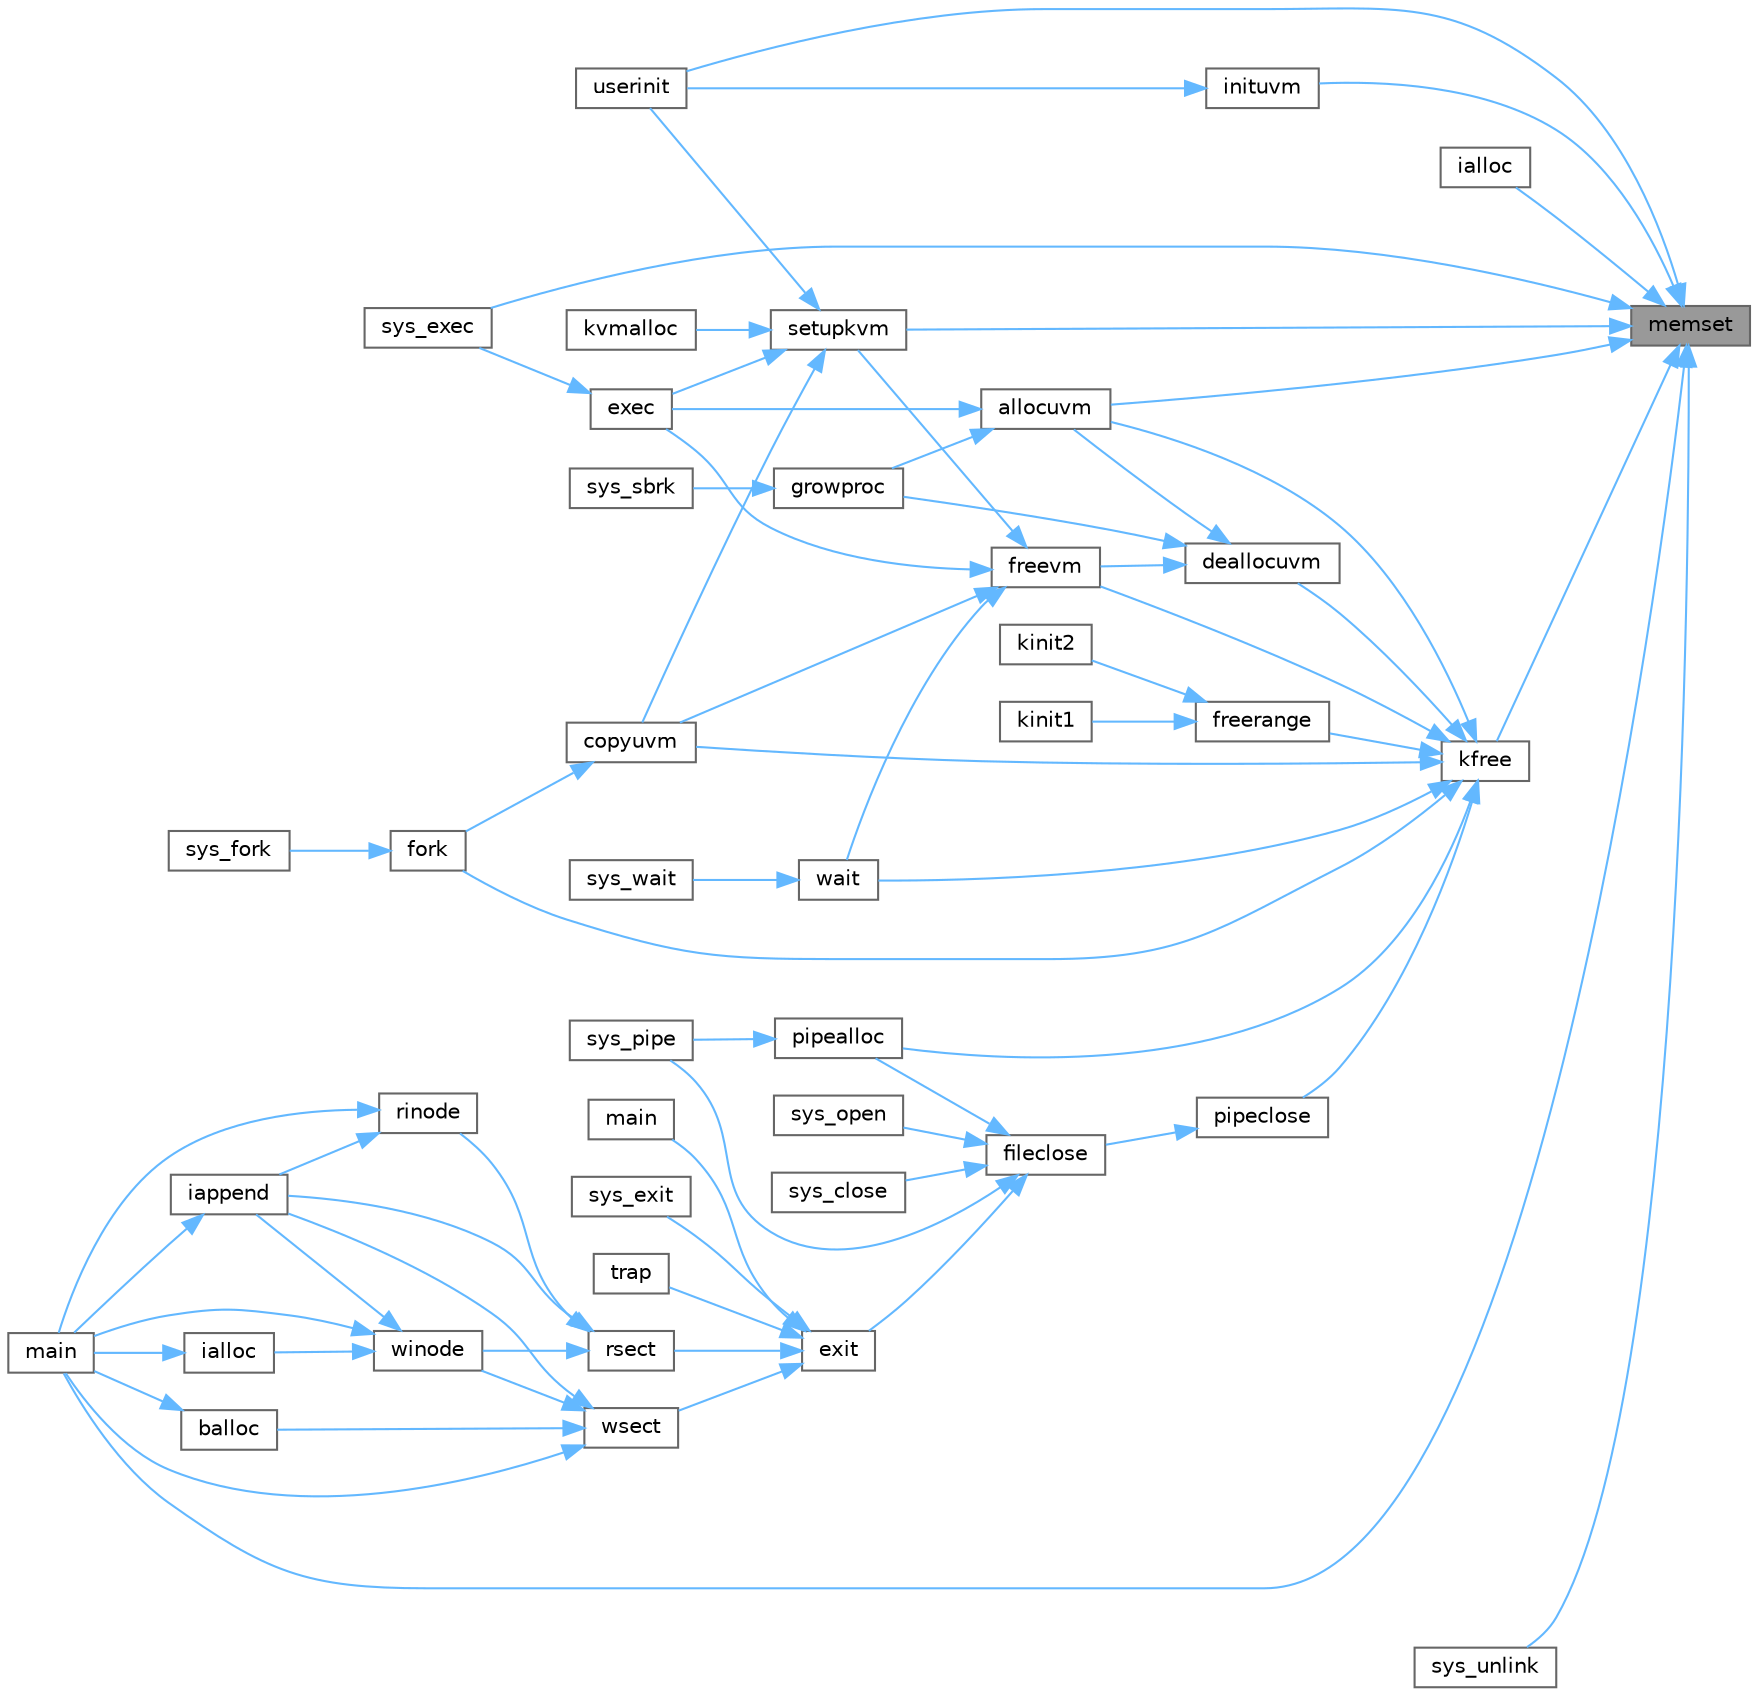 digraph "memset"
{
 // LATEX_PDF_SIZE
  bgcolor="transparent";
  edge [fontname=Helvetica,fontsize=10,labelfontname=Helvetica,labelfontsize=10];
  node [fontname=Helvetica,fontsize=10,shape=box,height=0.2,width=0.4];
  rankdir="RL";
  Node1 [id="Node000001",label="memset",height=0.2,width=0.4,color="gray40", fillcolor="grey60", style="filled", fontcolor="black",tooltip=" "];
  Node1 -> Node2 [id="edge67_Node000001_Node000002",dir="back",color="steelblue1",style="solid",tooltip=" "];
  Node2 [id="Node000002",label="allocuvm",height=0.2,width=0.4,color="grey40", fillcolor="white", style="filled",URL="$de/de9/vm_8c.html#afea0f0a82a9f9c7aae26f90b5e0836c6",tooltip=" "];
  Node2 -> Node3 [id="edge68_Node000002_Node000003",dir="back",color="steelblue1",style="solid",tooltip=" "];
  Node3 [id="Node000003",label="exec",height=0.2,width=0.4,color="grey40", fillcolor="white", style="filled",URL="$df/dc9/exec_8c.html#ace32454ed0d37834dcb1cb4f8b727e6e",tooltip=" "];
  Node3 -> Node4 [id="edge69_Node000003_Node000004",dir="back",color="steelblue1",style="solid",tooltip=" "];
  Node4 [id="Node000004",label="sys_exec",height=0.2,width=0.4,color="grey40", fillcolor="white", style="filled",URL="$d1/d14/sysfile_8c.html#aeaa813ddeb6a5fac3c45714c7351c526",tooltip=" "];
  Node2 -> Node5 [id="edge70_Node000002_Node000005",dir="back",color="steelblue1",style="solid",tooltip=" "];
  Node5 [id="Node000005",label="growproc",height=0.2,width=0.4,color="grey40", fillcolor="white", style="filled",URL="$d3/dda/proc_8c.html#a9c16214741f4fcd088e5eea468709328",tooltip=" "];
  Node5 -> Node6 [id="edge71_Node000005_Node000006",dir="back",color="steelblue1",style="solid",tooltip=" "];
  Node6 [id="Node000006",label="sys_sbrk",height=0.2,width=0.4,color="grey40", fillcolor="white", style="filled",URL="$dd/d35/sysproc_8c.html#ab21d46be776cf6075a997af525a1a628",tooltip=" "];
  Node1 -> Node7 [id="edge72_Node000001_Node000007",dir="back",color="steelblue1",style="solid",tooltip=" "];
  Node7 [id="Node000007",label="ialloc",height=0.2,width=0.4,color="grey40", fillcolor="white", style="filled",URL="$d2/d5a/fs_8c.html#af95049367381647bc9487af49724b869",tooltip=" "];
  Node1 -> Node8 [id="edge73_Node000001_Node000008",dir="back",color="steelblue1",style="solid",tooltip=" "];
  Node8 [id="Node000008",label="inituvm",height=0.2,width=0.4,color="grey40", fillcolor="white", style="filled",URL="$de/de9/vm_8c.html#ac96c231d4053eaf4322c27d1f2cd9d49",tooltip=" "];
  Node8 -> Node9 [id="edge74_Node000008_Node000009",dir="back",color="steelblue1",style="solid",tooltip=" "];
  Node9 [id="Node000009",label="userinit",height=0.2,width=0.4,color="grey40", fillcolor="white", style="filled",URL="$d3/dda/proc_8c.html#a81c8a6a0cae413bc81aa223f7f7b7205",tooltip=" "];
  Node1 -> Node10 [id="edge75_Node000001_Node000010",dir="back",color="steelblue1",style="solid",tooltip=" "];
  Node10 [id="Node000010",label="kfree",height=0.2,width=0.4,color="grey40", fillcolor="white", style="filled",URL="$d4/def/kalloc_8c.html#aced59ecf8411235f6dffc065236711a5",tooltip=" "];
  Node10 -> Node2 [id="edge76_Node000010_Node000002",dir="back",color="steelblue1",style="solid",tooltip=" "];
  Node10 -> Node11 [id="edge77_Node000010_Node000011",dir="back",color="steelblue1",style="solid",tooltip=" "];
  Node11 [id="Node000011",label="copyuvm",height=0.2,width=0.4,color="grey40", fillcolor="white", style="filled",URL="$de/de9/vm_8c.html#a1b57bfa0091c9be3ccc16dbb85ce3acf",tooltip=" "];
  Node11 -> Node12 [id="edge78_Node000011_Node000012",dir="back",color="steelblue1",style="solid",tooltip=" "];
  Node12 [id="Node000012",label="fork",height=0.2,width=0.4,color="grey40", fillcolor="white", style="filled",URL="$d3/dda/proc_8c.html#acd2e1ded4bb6fce4500438bf928330f4",tooltip=" "];
  Node12 -> Node13 [id="edge79_Node000012_Node000013",dir="back",color="steelblue1",style="solid",tooltip=" "];
  Node13 [id="Node000013",label="sys_fork",height=0.2,width=0.4,color="grey40", fillcolor="white", style="filled",URL="$dd/d35/sysproc_8c.html#a3b05102e512b34446a54334f916ba5cd",tooltip=" "];
  Node10 -> Node14 [id="edge80_Node000010_Node000014",dir="back",color="steelblue1",style="solid",tooltip=" "];
  Node14 [id="Node000014",label="deallocuvm",height=0.2,width=0.4,color="grey40", fillcolor="white", style="filled",URL="$de/de9/vm_8c.html#a6d3019ea15a9bfdc5131ae97f3623c49",tooltip=" "];
  Node14 -> Node2 [id="edge81_Node000014_Node000002",dir="back",color="steelblue1",style="solid",tooltip=" "];
  Node14 -> Node15 [id="edge82_Node000014_Node000015",dir="back",color="steelblue1",style="solid",tooltip=" "];
  Node15 [id="Node000015",label="freevm",height=0.2,width=0.4,color="grey40", fillcolor="white", style="filled",URL="$de/de9/vm_8c.html#aa883924e2f068c520b695cdc168e1603",tooltip=" "];
  Node15 -> Node11 [id="edge83_Node000015_Node000011",dir="back",color="steelblue1",style="solid",tooltip=" "];
  Node15 -> Node3 [id="edge84_Node000015_Node000003",dir="back",color="steelblue1",style="solid",tooltip=" "];
  Node15 -> Node16 [id="edge85_Node000015_Node000016",dir="back",color="steelblue1",style="solid",tooltip=" "];
  Node16 [id="Node000016",label="setupkvm",height=0.2,width=0.4,color="grey40", fillcolor="white", style="filled",URL="$de/de9/vm_8c.html#a1c8a7a02e9391b5cf0984388216695c0",tooltip=" "];
  Node16 -> Node11 [id="edge86_Node000016_Node000011",dir="back",color="steelblue1",style="solid",tooltip=" "];
  Node16 -> Node3 [id="edge87_Node000016_Node000003",dir="back",color="steelblue1",style="solid",tooltip=" "];
  Node16 -> Node17 [id="edge88_Node000016_Node000017",dir="back",color="steelblue1",style="solid",tooltip=" "];
  Node17 [id="Node000017",label="kvmalloc",height=0.2,width=0.4,color="grey40", fillcolor="white", style="filled",URL="$de/de9/vm_8c.html#a893bf6891e427f310b43981bf8e737ea",tooltip=" "];
  Node16 -> Node9 [id="edge89_Node000016_Node000009",dir="back",color="steelblue1",style="solid",tooltip=" "];
  Node15 -> Node18 [id="edge90_Node000015_Node000018",dir="back",color="steelblue1",style="solid",tooltip=" "];
  Node18 [id="Node000018",label="wait",height=0.2,width=0.4,color="grey40", fillcolor="white", style="filled",URL="$d3/dda/proc_8c.html#af6f31822f7e737b4e414bdac1ccb59a4",tooltip=" "];
  Node18 -> Node19 [id="edge91_Node000018_Node000019",dir="back",color="steelblue1",style="solid",tooltip=" "];
  Node19 [id="Node000019",label="sys_wait",height=0.2,width=0.4,color="grey40", fillcolor="white", style="filled",URL="$dd/d35/sysproc_8c.html#ad202e06addda05ba6fe60f05d3f61913",tooltip=" "];
  Node14 -> Node5 [id="edge92_Node000014_Node000005",dir="back",color="steelblue1",style="solid",tooltip=" "];
  Node10 -> Node12 [id="edge93_Node000010_Node000012",dir="back",color="steelblue1",style="solid",tooltip=" "];
  Node10 -> Node20 [id="edge94_Node000010_Node000020",dir="back",color="steelblue1",style="solid",tooltip=" "];
  Node20 [id="Node000020",label="freerange",height=0.2,width=0.4,color="grey40", fillcolor="white", style="filled",URL="$d4/def/kalloc_8c.html#adeb1e621acdd949dffd5a054a43d1d89",tooltip=" "];
  Node20 -> Node21 [id="edge95_Node000020_Node000021",dir="back",color="steelblue1",style="solid",tooltip=" "];
  Node21 [id="Node000021",label="kinit1",height=0.2,width=0.4,color="grey40", fillcolor="white", style="filled",URL="$d4/def/kalloc_8c.html#a596c07f040e83fd8ea1857f36ffab4fb",tooltip=" "];
  Node20 -> Node22 [id="edge96_Node000020_Node000022",dir="back",color="steelblue1",style="solid",tooltip=" "];
  Node22 [id="Node000022",label="kinit2",height=0.2,width=0.4,color="grey40", fillcolor="white", style="filled",URL="$d4/def/kalloc_8c.html#a8efe9094969255a41fbdaaee820bd478",tooltip=" "];
  Node10 -> Node15 [id="edge97_Node000010_Node000015",dir="back",color="steelblue1",style="solid",tooltip=" "];
  Node10 -> Node23 [id="edge98_Node000010_Node000023",dir="back",color="steelblue1",style="solid",tooltip=" "];
  Node23 [id="Node000023",label="pipealloc",height=0.2,width=0.4,color="grey40", fillcolor="white", style="filled",URL="$d1/d47/pipe_8c.html#a9d6f0c526148e6002b6776619c7563e6",tooltip=" "];
  Node23 -> Node24 [id="edge99_Node000023_Node000024",dir="back",color="steelblue1",style="solid",tooltip=" "];
  Node24 [id="Node000024",label="sys_pipe",height=0.2,width=0.4,color="grey40", fillcolor="white", style="filled",URL="$d1/d14/sysfile_8c.html#a9a70db941def46ec25939e6c2d30e399",tooltip=" "];
  Node10 -> Node25 [id="edge100_Node000010_Node000025",dir="back",color="steelblue1",style="solid",tooltip=" "];
  Node25 [id="Node000025",label="pipeclose",height=0.2,width=0.4,color="grey40", fillcolor="white", style="filled",URL="$d1/d47/pipe_8c.html#a48642f54734698f6f881ee07723292cb",tooltip=" "];
  Node25 -> Node26 [id="edge101_Node000025_Node000026",dir="back",color="steelblue1",style="solid",tooltip=" "];
  Node26 [id="Node000026",label="fileclose",height=0.2,width=0.4,color="grey40", fillcolor="white", style="filled",URL="$d6/d13/file_8c.html#ae557c81ab89c24219146144bb6adaa2c",tooltip=" "];
  Node26 -> Node27 [id="edge102_Node000026_Node000027",dir="back",color="steelblue1",style="solid",tooltip=" "];
  Node27 [id="Node000027",label="exit",height=0.2,width=0.4,color="grey40", fillcolor="white", style="filled",URL="$d3/dda/proc_8c.html#aaf98ef7cdde3a0dfb2e49919de3298b1",tooltip=" "];
  Node27 -> Node28 [id="edge103_Node000027_Node000028",dir="back",color="steelblue1",style="solid",tooltip=" "];
  Node28 [id="Node000028",label="main",height=0.2,width=0.4,color="grey40", fillcolor="white", style="filled",URL="$d1/d6a/hello_8c.html#a0ddf1224851353fc92bfbff6f499fa97",tooltip=" "];
  Node27 -> Node29 [id="edge104_Node000027_Node000029",dir="back",color="steelblue1",style="solid",tooltip=" "];
  Node29 [id="Node000029",label="rsect",height=0.2,width=0.4,color="grey40", fillcolor="white", style="filled",URL="$d7/d1f/mkfs_8c.html#a22ea835ad23cd716a962f30e4882ee80",tooltip=" "];
  Node29 -> Node30 [id="edge105_Node000029_Node000030",dir="back",color="steelblue1",style="solid",tooltip=" "];
  Node30 [id="Node000030",label="iappend",height=0.2,width=0.4,color="grey40", fillcolor="white", style="filled",URL="$d7/d1f/mkfs_8c.html#a268b61616f575ff072f5bb34c83e02e9",tooltip=" "];
  Node30 -> Node31 [id="edge106_Node000030_Node000031",dir="back",color="steelblue1",style="solid",tooltip=" "];
  Node31 [id="Node000031",label="main",height=0.2,width=0.4,color="grey40", fillcolor="white", style="filled",URL="$d7/d1f/mkfs_8c.html#a0ddf1224851353fc92bfbff6f499fa97",tooltip=" "];
  Node29 -> Node32 [id="edge107_Node000029_Node000032",dir="back",color="steelblue1",style="solid",tooltip=" "];
  Node32 [id="Node000032",label="rinode",height=0.2,width=0.4,color="grey40", fillcolor="white", style="filled",URL="$d7/d1f/mkfs_8c.html#a3b6cb1258a963010211a8e5ddf99defe",tooltip=" "];
  Node32 -> Node30 [id="edge108_Node000032_Node000030",dir="back",color="steelblue1",style="solid",tooltip=" "];
  Node32 -> Node31 [id="edge109_Node000032_Node000031",dir="back",color="steelblue1",style="solid",tooltip=" "];
  Node29 -> Node33 [id="edge110_Node000029_Node000033",dir="back",color="steelblue1",style="solid",tooltip=" "];
  Node33 [id="Node000033",label="winode",height=0.2,width=0.4,color="grey40", fillcolor="white", style="filled",URL="$d7/d1f/mkfs_8c.html#a2540c48cea7dc865909cfb3f8450a887",tooltip=" "];
  Node33 -> Node34 [id="edge111_Node000033_Node000034",dir="back",color="steelblue1",style="solid",tooltip=" "];
  Node34 [id="Node000034",label="ialloc",height=0.2,width=0.4,color="grey40", fillcolor="white", style="filled",URL="$d7/d1f/mkfs_8c.html#a341af7faeda3d6fcb57a5a9fe3a0104a",tooltip=" "];
  Node34 -> Node31 [id="edge112_Node000034_Node000031",dir="back",color="steelblue1",style="solid",tooltip=" "];
  Node33 -> Node30 [id="edge113_Node000033_Node000030",dir="back",color="steelblue1",style="solid",tooltip=" "];
  Node33 -> Node31 [id="edge114_Node000033_Node000031",dir="back",color="steelblue1",style="solid",tooltip=" "];
  Node27 -> Node35 [id="edge115_Node000027_Node000035",dir="back",color="steelblue1",style="solid",tooltip=" "];
  Node35 [id="Node000035",label="sys_exit",height=0.2,width=0.4,color="grey40", fillcolor="white", style="filled",URL="$dd/d35/sysproc_8c.html#aee72faa31a0c32b410aba558ef1d59f2",tooltip=" "];
  Node27 -> Node36 [id="edge116_Node000027_Node000036",dir="back",color="steelblue1",style="solid",tooltip=" "];
  Node36 [id="Node000036",label="trap",height=0.2,width=0.4,color="grey40", fillcolor="white", style="filled",URL="$dc/d6f/trap_8c.html#a372d166e36c086c91e5f5d81e5fead3a",tooltip=" "];
  Node27 -> Node37 [id="edge117_Node000027_Node000037",dir="back",color="steelblue1",style="solid",tooltip=" "];
  Node37 [id="Node000037",label="wsect",height=0.2,width=0.4,color="grey40", fillcolor="white", style="filled",URL="$d7/d1f/mkfs_8c.html#ac62d827d836d1807e4d6f365f32348bb",tooltip=" "];
  Node37 -> Node38 [id="edge118_Node000037_Node000038",dir="back",color="steelblue1",style="solid",tooltip=" "];
  Node38 [id="Node000038",label="balloc",height=0.2,width=0.4,color="grey40", fillcolor="white", style="filled",URL="$d7/d1f/mkfs_8c.html#a327cdfc7a74165d8922ec6c8ba256906",tooltip=" "];
  Node38 -> Node31 [id="edge119_Node000038_Node000031",dir="back",color="steelblue1",style="solid",tooltip=" "];
  Node37 -> Node30 [id="edge120_Node000037_Node000030",dir="back",color="steelblue1",style="solid",tooltip=" "];
  Node37 -> Node31 [id="edge121_Node000037_Node000031",dir="back",color="steelblue1",style="solid",tooltip=" "];
  Node37 -> Node33 [id="edge122_Node000037_Node000033",dir="back",color="steelblue1",style="solid",tooltip=" "];
  Node26 -> Node23 [id="edge123_Node000026_Node000023",dir="back",color="steelblue1",style="solid",tooltip=" "];
  Node26 -> Node39 [id="edge124_Node000026_Node000039",dir="back",color="steelblue1",style="solid",tooltip=" "];
  Node39 [id="Node000039",label="sys_close",height=0.2,width=0.4,color="grey40", fillcolor="white", style="filled",URL="$d1/d14/sysfile_8c.html#a32945488fd39bc405757177b37cd2250",tooltip=" "];
  Node26 -> Node40 [id="edge125_Node000026_Node000040",dir="back",color="steelblue1",style="solid",tooltip=" "];
  Node40 [id="Node000040",label="sys_open",height=0.2,width=0.4,color="grey40", fillcolor="white", style="filled",URL="$d1/d14/sysfile_8c.html#a74e45efc661ca17c068bc283b3842e6d",tooltip=" "];
  Node26 -> Node24 [id="edge126_Node000026_Node000024",dir="back",color="steelblue1",style="solid",tooltip=" "];
  Node10 -> Node18 [id="edge127_Node000010_Node000018",dir="back",color="steelblue1",style="solid",tooltip=" "];
  Node1 -> Node31 [id="edge128_Node000001_Node000031",dir="back",color="steelblue1",style="solid",tooltip=" "];
  Node1 -> Node16 [id="edge129_Node000001_Node000016",dir="back",color="steelblue1",style="solid",tooltip=" "];
  Node1 -> Node4 [id="edge130_Node000001_Node000004",dir="back",color="steelblue1",style="solid",tooltip=" "];
  Node1 -> Node41 [id="edge131_Node000001_Node000041",dir="back",color="steelblue1",style="solid",tooltip=" "];
  Node41 [id="Node000041",label="sys_unlink",height=0.2,width=0.4,color="grey40", fillcolor="white", style="filled",URL="$d1/d14/sysfile_8c.html#ae1e58ee11d41f643929520d8c1640da7",tooltip=" "];
  Node1 -> Node9 [id="edge132_Node000001_Node000009",dir="back",color="steelblue1",style="solid",tooltip=" "];
}
